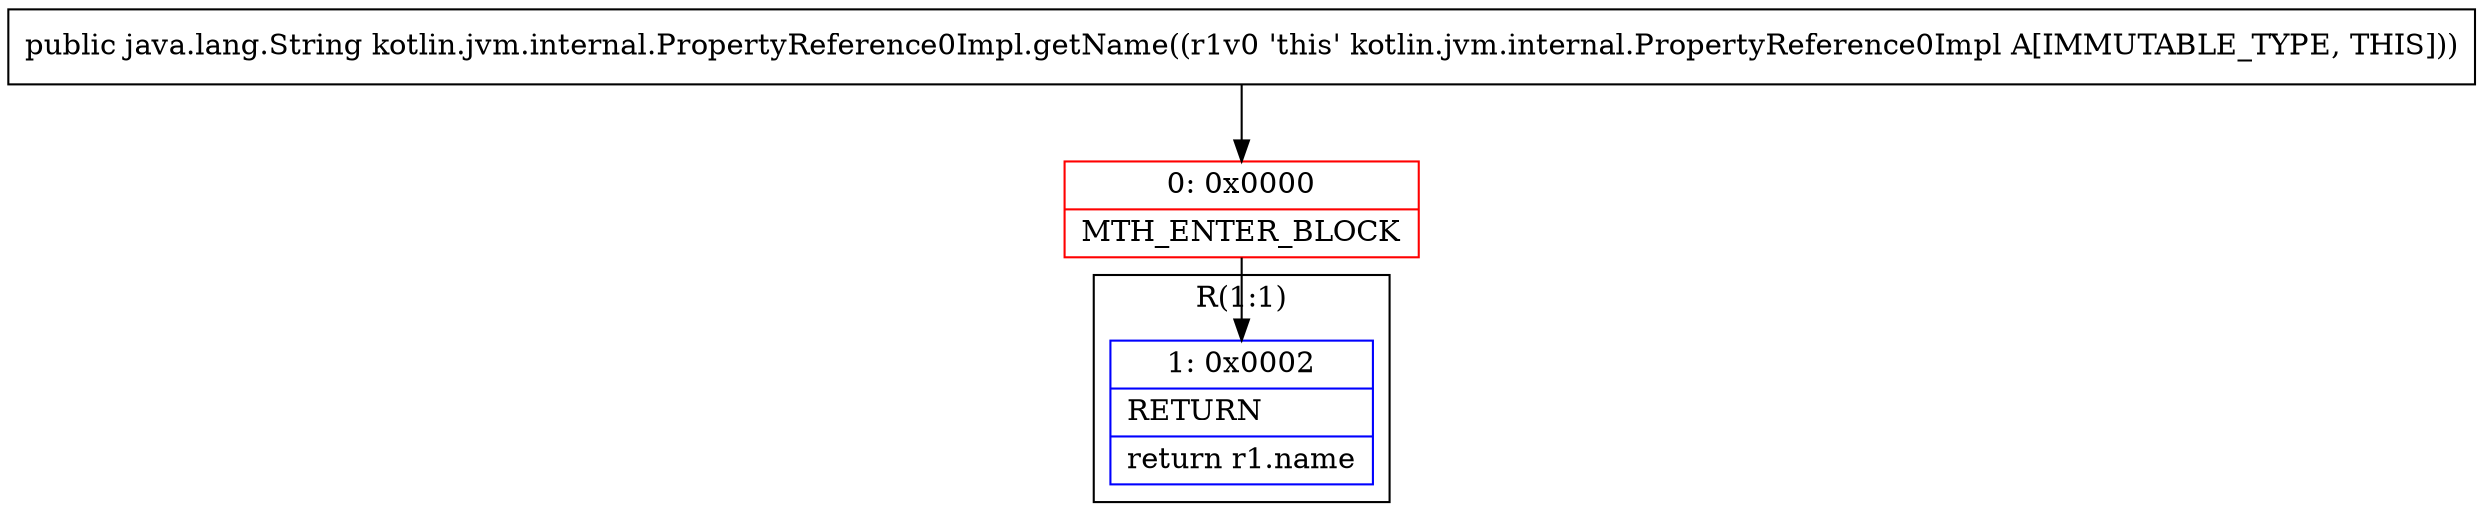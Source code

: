 digraph "CFG forkotlin.jvm.internal.PropertyReference0Impl.getName()Ljava\/lang\/String;" {
subgraph cluster_Region_1823697779 {
label = "R(1:1)";
node [shape=record,color=blue];
Node_1 [shape=record,label="{1\:\ 0x0002|RETURN\l|return r1.name\l}"];
}
Node_0 [shape=record,color=red,label="{0\:\ 0x0000|MTH_ENTER_BLOCK\l}"];
MethodNode[shape=record,label="{public java.lang.String kotlin.jvm.internal.PropertyReference0Impl.getName((r1v0 'this' kotlin.jvm.internal.PropertyReference0Impl A[IMMUTABLE_TYPE, THIS])) }"];
MethodNode -> Node_0;
Node_0 -> Node_1;
}

